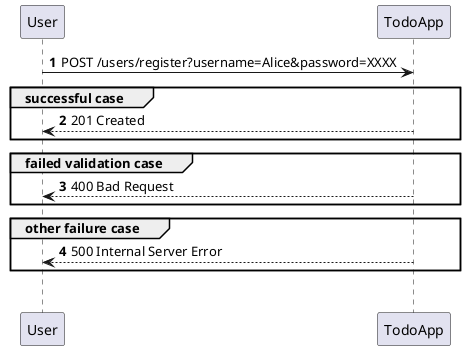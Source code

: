 @startuml
'https://plantuml.com/sequence-diagram

autonumber

User -> TodoApp: POST /users/register?username=Alice&password=XXXX

group successful case
User <-- TodoApp: 201 Created
end

group failed validation case
User <-- TodoApp: 400 Bad Request
end

group other failure case
User <-- TodoApp: 500 Internal Server Error
end

group
@enduml